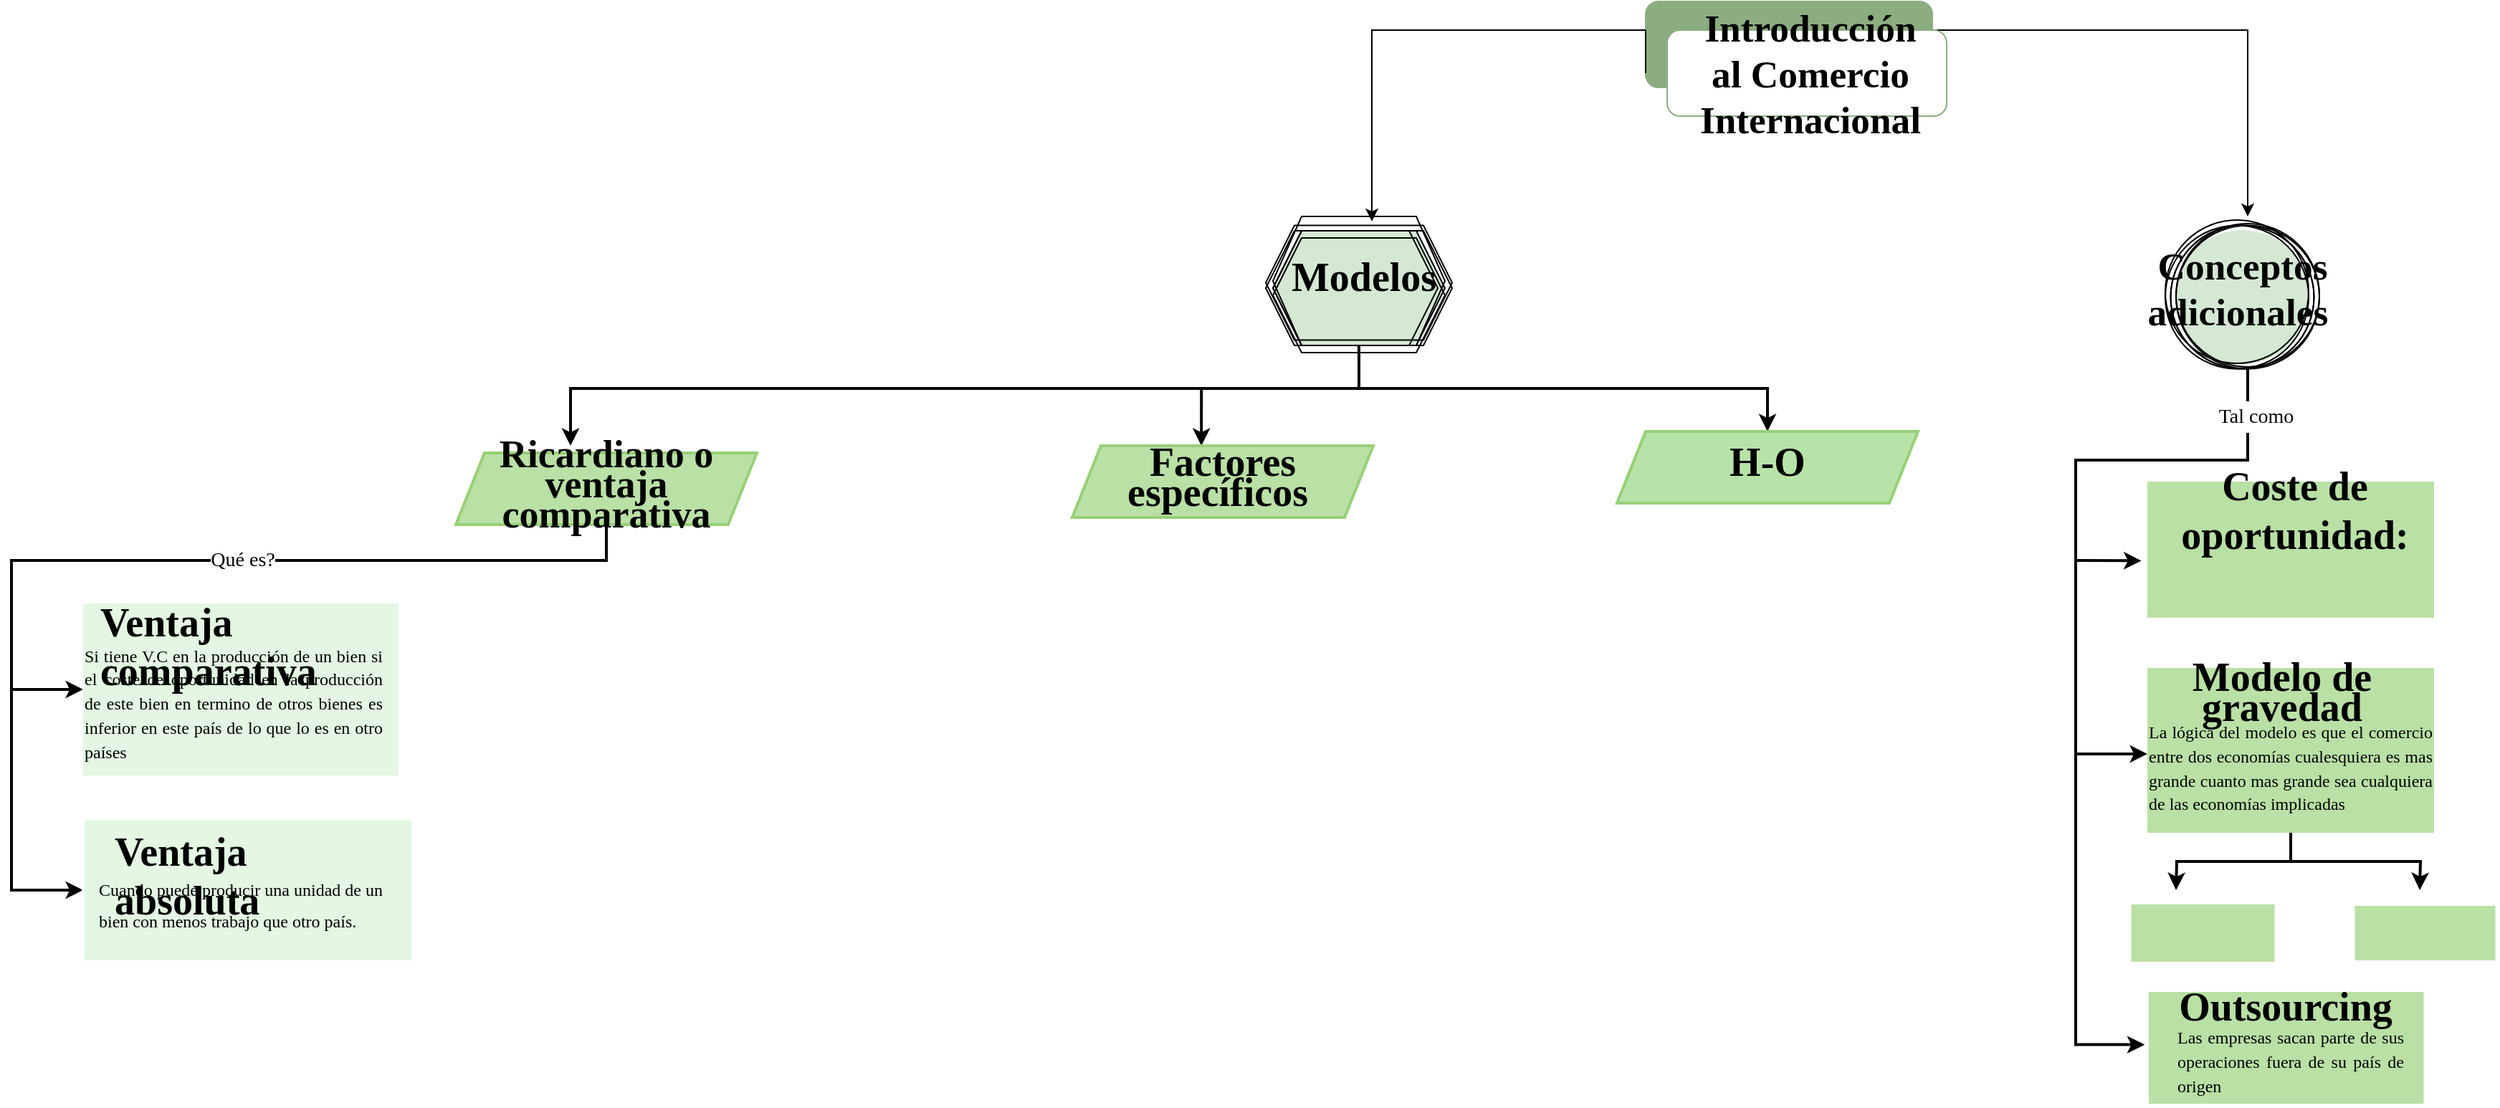 <mxfile version="13.7.5" type="github">
  <diagram id="CLQZxcMC5-kOAepzaijG" name="Page-1">
    <mxGraphModel dx="3137" dy="783" grid="1" gridSize="10" guides="1" tooltips="1" connect="1" arrows="1" fold="1" page="1" pageScale="1" pageWidth="827" pageHeight="1169" math="0" shadow="0">
      <root>
        <mxCell id="0" />
        <mxCell id="1" parent="0" />
        <mxCell id="q8S28wrqsm7eVF6ChEKj-1" value="" style="rounded=1;whiteSpace=wrap;html=1;fontColor=#ffffff;fillColor=#8CAD80;strokeColor=#8CAD80;" vertex="1" parent="1">
          <mxGeometry x="230" y="40" width="200" height="60" as="geometry" />
        </mxCell>
        <mxCell id="q8S28wrqsm7eVF6ChEKj-6" style="edgeStyle=orthogonalEdgeStyle;rounded=0;orthogonalLoop=1;jettySize=auto;html=1;exitX=1;exitY=0.5;exitDx=0;exitDy=0;fontFamily=Times New Roman;fontSize=14;" edge="1" parent="1" source="q8S28wrqsm7eVF6ChEKj-3">
          <mxGeometry relative="1" as="geometry">
            <mxPoint x="650" y="190" as="targetPoint" />
            <Array as="points">
              <mxPoint x="430" y="90" />
              <mxPoint x="430" y="60" />
              <mxPoint x="650" y="60" />
            </Array>
          </mxGeometry>
        </mxCell>
        <mxCell id="q8S28wrqsm7eVF6ChEKj-3" value="" style="rounded=1;whiteSpace=wrap;html=1;fontColor=#ffffff;fillColor=#FFFFFF;strokeColor=#8CAD80;" vertex="1" parent="1">
          <mxGeometry x="245" y="60" width="195" height="60" as="geometry" />
        </mxCell>
        <mxCell id="q8S28wrqsm7eVF6ChEKj-7" style="edgeStyle=orthogonalEdgeStyle;rounded=0;orthogonalLoop=1;jettySize=auto;html=1;fontFamily=Times New Roman;fontSize=14;entryX=0.575;entryY=-0.082;entryDx=0;entryDy=0;entryPerimeter=0;" edge="1" parent="1" target="q8S28wrqsm7eVF6ChEKj-13">
          <mxGeometry relative="1" as="geometry">
            <mxPoint x="60" y="190" as="targetPoint" />
            <mxPoint x="230" y="90" as="sourcePoint" />
            <Array as="points">
              <mxPoint x="230" y="60" />
              <mxPoint x="39" y="60" />
            </Array>
          </mxGeometry>
        </mxCell>
        <mxCell id="q8S28wrqsm7eVF6ChEKj-4" value="&lt;span style=&quot;font-family: &amp;#34;strawberry blossom&amp;#34; ; font-size: 26.667px ; font-weight: 700&quot;&gt;Introducción al Comercio Internacional&lt;/span&gt;" style="text;html=1;strokeColor=none;fillColor=none;align=center;verticalAlign=middle;whiteSpace=wrap;rounded=0;fontFamily=Times New Roman;fontSize=14;" vertex="1" parent="1">
          <mxGeometry x="260" y="80" width="170" height="20" as="geometry" />
        </mxCell>
        <mxCell id="q8S28wrqsm7eVF6ChEKj-13" value="" style="shape=hexagon;perimeter=hexagonPerimeter2;whiteSpace=wrap;html=1;fixedSize=1;fontFamily=Times New Roman;fontSize=14;fontColor=#ffffff;strokeColor=#D5E8D4;fillColor=#D5E8D4;" vertex="1" parent="1">
          <mxGeometry x="-30" y="200" width="120" height="80" as="geometry" />
        </mxCell>
        <mxCell id="q8S28wrqsm7eVF6ChEKj-17" value="" style="shape=hexagon;perimeter=hexagonPerimeter2;whiteSpace=wrap;html=1;fixedSize=1;fontFamily=Times New Roman;fontSize=14;fillColor=none;" vertex="1" parent="1">
          <mxGeometry x="-35" y="200" width="120" height="80" as="geometry" />
        </mxCell>
        <mxCell id="q8S28wrqsm7eVF6ChEKj-18" value="" style="shape=hexagon;perimeter=hexagonPerimeter2;whiteSpace=wrap;html=1;fixedSize=1;fontFamily=Times New Roman;fontSize=14;fillColor=none;" vertex="1" parent="1">
          <mxGeometry x="-30" y="200" width="120" height="80" as="geometry" />
        </mxCell>
        <mxCell id="q8S28wrqsm7eVF6ChEKj-19" value="" style="shape=hexagon;perimeter=hexagonPerimeter2;whiteSpace=wrap;html=1;fixedSize=1;fontFamily=Times New Roman;fontSize=14;fillColor=none;" vertex="1" parent="1">
          <mxGeometry x="-30" y="200" width="125" height="80" as="geometry" />
        </mxCell>
        <mxCell id="q8S28wrqsm7eVF6ChEKj-21" value="" style="shape=hexagon;perimeter=hexagonPerimeter2;whiteSpace=wrap;html=1;fixedSize=1;fontFamily=Times New Roman;fontSize=14;fillColor=none;" vertex="1" parent="1">
          <mxGeometry x="-35" y="196.25" width="130" height="80" as="geometry" />
        </mxCell>
        <mxCell id="q8S28wrqsm7eVF6ChEKj-22" value="" style="shape=hexagon;perimeter=hexagonPerimeter2;whiteSpace=wrap;html=1;fixedSize=1;fontFamily=Times New Roman;fontSize=14;fillColor=none;" vertex="1" parent="1">
          <mxGeometry x="-30" y="205" width="120" height="80" as="geometry" />
        </mxCell>
        <mxCell id="q8S28wrqsm7eVF6ChEKj-28" value="&lt;br style=&quot;font-size: 28px&quot;&gt;&lt;br style=&quot;font-size: 28px&quot;&gt;&lt;span style=&quot;font-size: 28px ; font-family: &amp;#34;strawberry blossom&amp;#34; ; font-weight: 700&quot;&gt;&amp;nbsp;Modelos&lt;/span&gt;" style="text;html=1;fillColor=none;align=center;verticalAlign=middle;whiteSpace=wrap;rounded=0;fontFamily=Times New Roman;fontSize=14;" vertex="1" parent="1">
          <mxGeometry x="-15" y="200" width="90" height="30" as="geometry" />
        </mxCell>
        <mxCell id="q8S28wrqsm7eVF6ChEKj-31" value="" style="ellipse;whiteSpace=wrap;html=1;aspect=fixed;fontFamily=Times New Roman;fontSize=14;fillColor=#D5E8D4;strokeColor=#D5E8D4;" vertex="1" parent="1">
          <mxGeometry x="600" y="200" width="92.5" height="92.5" as="geometry" />
        </mxCell>
        <mxCell id="q8S28wrqsm7eVF6ChEKj-40" value="" style="ellipse;whiteSpace=wrap;html=1;aspect=fixed;fillColor=none;fontFamily=Times New Roman;fontSize=14;" vertex="1" parent="1">
          <mxGeometry x="592.5" y="192.5" width="100" height="100" as="geometry" />
        </mxCell>
        <mxCell id="q8S28wrqsm7eVF6ChEKj-41" value="&lt;span style=&quot;font-family: &amp;#34;strawberry blossom&amp;#34; ; font-size: 26.667px ; font-weight: 700&quot;&gt;Conceptos adicionales&amp;nbsp;&lt;/span&gt;" style="text;html=1;strokeColor=none;fillColor=none;align=center;verticalAlign=middle;whiteSpace=wrap;rounded=0;fontFamily=Times New Roman;fontSize=14;" vertex="1" parent="1">
          <mxGeometry x="568.75" y="215" width="155" height="50" as="geometry" />
        </mxCell>
        <mxCell id="q8S28wrqsm7eVF6ChEKj-42" value="" style="ellipse;whiteSpace=wrap;html=1;aspect=fixed;fillColor=none;fontFamily=Times New Roman;fontSize=14;" vertex="1" parent="1">
          <mxGeometry x="600" y="196.25" width="100" height="100" as="geometry" />
        </mxCell>
        <mxCell id="q8S28wrqsm7eVF6ChEKj-43" value="" style="ellipse;whiteSpace=wrap;html=1;aspect=fixed;fillColor=none;fontFamily=Times New Roman;fontSize=14;" vertex="1" parent="1">
          <mxGeometry x="596.25" y="196.25" width="100" height="100" as="geometry" />
        </mxCell>
        <mxCell id="q8S28wrqsm7eVF6ChEKj-44" value="" style="ellipse;whiteSpace=wrap;html=1;aspect=fixed;fillColor=none;fontFamily=Times New Roman;fontSize=14;" vertex="1" parent="1">
          <mxGeometry x="592.5" y="196.25" width="100" height="100" as="geometry" />
        </mxCell>
        <mxCell id="q8S28wrqsm7eVF6ChEKj-45" value="" style="ellipse;whiteSpace=wrap;html=1;aspect=fixed;fillColor=none;fontFamily=Times New Roman;fontSize=14;" vertex="1" parent="1">
          <mxGeometry x="596.25" y="196.25" width="100" height="100" as="geometry" />
        </mxCell>
        <mxCell id="q8S28wrqsm7eVF6ChEKj-87" style="rounded=0;orthogonalLoop=1;jettySize=auto;html=1;exitX=0.5;exitY=1;exitDx=0;exitDy=0;strokeWidth=2;fontFamily=Times New Roman;fontSize=14;edgeStyle=orthogonalEdgeStyle;entryX=0.015;entryY=1.26;entryDx=0;entryDy=0;entryPerimeter=0;" edge="1" parent="1" source="q8S28wrqsm7eVF6ChEKj-46" target="q8S28wrqsm7eVF6ChEKj-99">
          <mxGeometry relative="1" as="geometry">
            <mxPoint x="550" y="770" as="targetPoint" />
            <Array as="points">
              <mxPoint x="650" y="360" />
              <mxPoint x="530" y="360" />
              <mxPoint x="530" y="768" />
            </Array>
          </mxGeometry>
        </mxCell>
        <mxCell id="q8S28wrqsm7eVF6ChEKj-46" value="" style="ellipse;whiteSpace=wrap;html=1;aspect=fixed;fillColor=none;fontFamily=Times New Roman;fontSize=14;" vertex="1" parent="1">
          <mxGeometry x="600" y="195" width="100" height="100" as="geometry" />
        </mxCell>
        <mxCell id="q8S28wrqsm7eVF6ChEKj-61" style="edgeStyle=orthogonalEdgeStyle;rounded=0;orthogonalLoop=1;jettySize=auto;html=1;exitX=0.5;exitY=1;exitDx=0;exitDy=0;fontFamily=Times New Roman;fontSize=14;strokeWidth=2;entryX=0.429;entryY=0;entryDx=0;entryDy=0;entryPerimeter=0;" edge="1" parent="1" source="q8S28wrqsm7eVF6ChEKj-50" target="q8S28wrqsm7eVF6ChEKj-58">
          <mxGeometry relative="1" as="geometry">
            <mxPoint x="-80" y="338" as="targetPoint" />
            <Array as="points">
              <mxPoint x="30" y="310" />
              <mxPoint x="-80" y="310" />
            </Array>
          </mxGeometry>
        </mxCell>
        <mxCell id="q8S28wrqsm7eVF6ChEKj-63" style="edgeStyle=orthogonalEdgeStyle;rounded=0;orthogonalLoop=1;jettySize=auto;html=1;exitX=0.5;exitY=1;exitDx=0;exitDy=0;entryX=0.5;entryY=0;entryDx=0;entryDy=0;fontFamily=Times New Roman;fontSize=14;strokeWidth=2;" edge="1" parent="1" source="q8S28wrqsm7eVF6ChEKj-50" target="q8S28wrqsm7eVF6ChEKj-59">
          <mxGeometry relative="1" as="geometry" />
        </mxCell>
        <mxCell id="q8S28wrqsm7eVF6ChEKj-64" style="edgeStyle=orthogonalEdgeStyle;rounded=0;orthogonalLoop=1;jettySize=auto;html=1;exitX=0.5;exitY=1;exitDx=0;exitDy=0;strokeWidth=2;fontFamily=Times New Roman;fontSize=14;" edge="1" parent="1" source="q8S28wrqsm7eVF6ChEKj-50">
          <mxGeometry relative="1" as="geometry">
            <mxPoint x="-520" y="350" as="targetPoint" />
            <Array as="points">
              <mxPoint x="30" y="310" />
              <mxPoint x="-520" y="310" />
            </Array>
          </mxGeometry>
        </mxCell>
        <mxCell id="q8S28wrqsm7eVF6ChEKj-50" value="" style="shape=hexagon;perimeter=hexagonPerimeter2;whiteSpace=wrap;html=1;fixedSize=1;fontFamily=Times New Roman;fontSize=14;fillColor=none;" vertex="1" parent="1">
          <mxGeometry x="-30" y="190" width="120" height="90" as="geometry" />
        </mxCell>
        <mxCell id="q8S28wrqsm7eVF6ChEKj-57" value="" style="shape=parallelogram;perimeter=parallelogramPerimeter;whiteSpace=wrap;html=1;fixedSize=1;fontFamily=Times New Roman;fontSize=14;strokeWidth=2;fillColor=#B9E0A5;strokeColor=#97D077;" vertex="1" parent="1">
          <mxGeometry x="-600" y="355" width="210" height="50" as="geometry" />
        </mxCell>
        <mxCell id="q8S28wrqsm7eVF6ChEKj-58" value="" style="shape=parallelogram;perimeter=parallelogramPerimeter;whiteSpace=wrap;html=1;fixedSize=1;fontFamily=Times New Roman;fontSize=14;strokeWidth=2;strokeColor=#97D077;fillColor=#B9E0A5;" vertex="1" parent="1">
          <mxGeometry x="-170" y="350" width="210" height="50" as="geometry" />
        </mxCell>
        <mxCell id="q8S28wrqsm7eVF6ChEKj-59" value="" style="shape=parallelogram;perimeter=parallelogramPerimeter;whiteSpace=wrap;html=1;fixedSize=1;fontFamily=Times New Roman;fontSize=14;strokeWidth=2;fillColor=#B8E3A8;strokeColor=#97D077;" vertex="1" parent="1">
          <mxGeometry x="210" y="340" width="210" height="50" as="geometry" />
        </mxCell>
        <mxCell id="q8S28wrqsm7eVF6ChEKj-105" style="edgeStyle=orthogonalEdgeStyle;rounded=0;orthogonalLoop=1;jettySize=auto;html=1;exitX=0.5;exitY=1;exitDx=0;exitDy=0;strokeWidth=2;fontFamily=Times New Roman;fontSize=14;" edge="1" parent="1" source="q8S28wrqsm7eVF6ChEKj-65">
          <mxGeometry relative="1" as="geometry">
            <mxPoint x="-860" y="660" as="targetPoint" />
            <Array as="points">
              <mxPoint x="-495" y="430" />
              <mxPoint x="-910" y="430" />
              <mxPoint x="-910" y="660" />
              <mxPoint x="-860" y="660" />
            </Array>
          </mxGeometry>
        </mxCell>
        <mxCell id="q8S28wrqsm7eVF6ChEKj-106" value="Qué es?" style="edgeLabel;html=1;align=center;verticalAlign=middle;resizable=0;points=[];fontSize=14;fontFamily=Times New Roman;labelBackgroundColor=#ffffff;" vertex="1" connectable="0" parent="q8S28wrqsm7eVF6ChEKj-105">
          <mxGeometry x="0.081" relative="1" as="geometry">
            <mxPoint x="109.35" as="offset" />
          </mxGeometry>
        </mxCell>
        <mxCell id="q8S28wrqsm7eVF6ChEKj-65" value="&lt;p class=&quot;MsoNormal&quot;&gt;&lt;span lang=&quot;ES-MX&quot; style=&quot;line-height: 107% ; font-family: &amp;#34;strawberry blossom&amp;#34;&quot;&gt;&lt;font style=&quot;font-size: 27px&quot;&gt;&lt;b&gt;Ricardiano o ventaja comparativa&lt;/b&gt;&lt;/font&gt;&lt;/span&gt;&lt;/p&gt;" style="text;html=1;strokeColor=none;fillColor=none;align=center;verticalAlign=middle;whiteSpace=wrap;rounded=0;fontFamily=Times New Roman;fontSize=14;" vertex="1" parent="1">
          <mxGeometry x="-605" y="355" width="220" height="50" as="geometry" />
        </mxCell>
        <mxCell id="q8S28wrqsm7eVF6ChEKj-66" value="&lt;p class=&quot;MsoNormal&quot;&gt;&lt;span lang=&quot;ES-MX&quot; style=&quot;line-height: 107% ; font-family: &amp;#34;strawberry blossom&amp;#34;&quot;&gt;&lt;font style=&quot;font-size: 28px&quot;&gt;&lt;b&gt;Factores específicos&amp;nbsp;&lt;/b&gt;&lt;/font&gt;&lt;/span&gt;&lt;/p&gt;" style="text;html=1;strokeColor=none;fillColor=none;align=center;verticalAlign=middle;whiteSpace=wrap;rounded=0;fontFamily=Times New Roman;fontSize=14;" vertex="1" parent="1">
          <mxGeometry x="-140" y="360" width="150" height="30" as="geometry" />
        </mxCell>
        <mxCell id="q8S28wrqsm7eVF6ChEKj-70" value="&lt;p class=&quot;MsoNormal&quot;&gt;&lt;span lang=&quot;ES-MX&quot; style=&quot;line-height: 107% ; font-family: &amp;#34;strawberry blossom&amp;#34;&quot;&gt;&lt;font style=&quot;font-size: 28px&quot;&gt;&lt;b&gt;H-O&lt;/b&gt;&lt;/font&gt;&lt;/span&gt;&lt;/p&gt;" style="text;html=1;strokeColor=none;fillColor=none;align=center;verticalAlign=middle;whiteSpace=wrap;rounded=0;fontFamily=Times New Roman;fontSize=14;" vertex="1" parent="1">
          <mxGeometry x="270" y="355" width="90" height="20" as="geometry" />
        </mxCell>
        <mxCell id="q8S28wrqsm7eVF6ChEKj-74" value="" style="rounded=0;whiteSpace=wrap;html=1;strokeWidth=2;fontFamily=Times New Roman;fontSize=14;strokeColor=#FFFFFF;" vertex="1" parent="1">
          <mxGeometry x="620" y="320" width="70" height="20" as="geometry" />
        </mxCell>
        <mxCell id="q8S28wrqsm7eVF6ChEKj-75" value="Tal como" style="text;html=1;strokeColor=none;fillColor=none;align=center;verticalAlign=middle;whiteSpace=wrap;rounded=0;fontFamily=Times New Roman;fontSize=14;" vertex="1" parent="1">
          <mxGeometry x="616.25" y="320" width="80" height="20" as="geometry" />
        </mxCell>
        <mxCell id="q8S28wrqsm7eVF6ChEKj-76" value="" style="rounded=0;whiteSpace=wrap;html=1;strokeWidth=2;fillColor=#B9E0A5;fontFamily=Times New Roman;fontSize=14;strokeColor=none;" vertex="1" parent="1">
          <mxGeometry x="580" y="375" width="200" height="95" as="geometry" />
        </mxCell>
        <mxCell id="q8S28wrqsm7eVF6ChEKj-77" value="&lt;div style=&quot;text-align: center&quot;&gt;&lt;font face=&quot;strawberry blossom&quot;&gt;&lt;span style=&quot;font-size: 28px&quot;&gt;&lt;b&gt;Coste de oportunidad:&lt;/b&gt;&lt;/span&gt;&lt;/font&gt;&lt;/div&gt;" style="text;html=1;strokeColor=none;fillColor=none;align=center;verticalAlign=middle;whiteSpace=wrap;rounded=0;fontFamily=Times New Roman;fontSize=14;" vertex="1" parent="1">
          <mxGeometry x="596.25" y="380" width="173.75" height="30" as="geometry" />
        </mxCell>
        <mxCell id="q8S28wrqsm7eVF6ChEKj-94" style="edgeStyle=orthogonalEdgeStyle;rounded=0;orthogonalLoop=1;jettySize=auto;html=1;exitX=0.5;exitY=1;exitDx=0;exitDy=0;strokeWidth=2;fontFamily=Times New Roman;fontSize=14;" edge="1" parent="1" source="q8S28wrqsm7eVF6ChEKj-84">
          <mxGeometry relative="1" as="geometry">
            <mxPoint x="600" y="660" as="targetPoint" />
          </mxGeometry>
        </mxCell>
        <mxCell id="q8S28wrqsm7eVF6ChEKj-95" style="edgeStyle=orthogonalEdgeStyle;rounded=0;orthogonalLoop=1;jettySize=auto;html=1;exitX=0.5;exitY=1;exitDx=0;exitDy=0;strokeWidth=2;fontFamily=Times New Roman;fontSize=14;" edge="1" parent="1" source="q8S28wrqsm7eVF6ChEKj-84">
          <mxGeometry relative="1" as="geometry">
            <mxPoint x="770" y="660" as="targetPoint" />
          </mxGeometry>
        </mxCell>
        <mxCell id="q8S28wrqsm7eVF6ChEKj-84" value="" style="rounded=0;whiteSpace=wrap;html=1;strokeWidth=2;fillColor=#B9E0A5;fontFamily=Times New Roman;fontSize=14;strokeColor=none;" vertex="1" parent="1">
          <mxGeometry x="580" y="505" width="200" height="115" as="geometry" />
        </mxCell>
        <mxCell id="q8S28wrqsm7eVF6ChEKj-85" value="&lt;p class=&quot;MsoNormal&quot;&gt;&lt;span lang=&quot;ES-MX&quot; style=&quot;line-height: 107% ; font-family: &amp;#34;strawberry blossom&amp;#34;&quot;&gt;&lt;font style=&quot;font-size: 28px&quot;&gt;&lt;b&gt;Modelo de gravedad&lt;/b&gt;&lt;/font&gt;&lt;/span&gt;&lt;/p&gt;" style="text;html=1;strokeColor=none;fillColor=none;align=center;verticalAlign=middle;whiteSpace=wrap;rounded=0;fontFamily=Times New Roman;fontSize=14;" vertex="1" parent="1">
          <mxGeometry x="568.75" y="510" width="210" height="30" as="geometry" />
        </mxCell>
        <mxCell id="q8S28wrqsm7eVF6ChEKj-86" value="&lt;div style=&quot;text-align: justify&quot;&gt;&lt;span&gt;&lt;font style=&quot;font-size: 12px&quot;&gt;La lógica del modelo es que el comercio entre dos economías cualesquiera es mas grande cuanto mas grande sea cualquiera de las economías implicadas&lt;/font&gt;&lt;/span&gt;&lt;/div&gt;" style="text;html=1;strokeColor=none;fillColor=none;align=center;verticalAlign=middle;whiteSpace=wrap;rounded=0;fontFamily=Times New Roman;fontSize=14;" vertex="1" parent="1">
          <mxGeometry x="580" y="565" width="200" height="20" as="geometry" />
        </mxCell>
        <mxCell id="q8S28wrqsm7eVF6ChEKj-90" value="" style="endArrow=classic;html=1;strokeWidth=2;fontFamily=Times New Roman;fontSize=14;entryX=-0.021;entryY=0.581;entryDx=0;entryDy=0;entryPerimeter=0;" edge="1" parent="1" target="q8S28wrqsm7eVF6ChEKj-76">
          <mxGeometry width="50" height="50" relative="1" as="geometry">
            <mxPoint x="530" y="430" as="sourcePoint" />
            <mxPoint x="590" y="410" as="targetPoint" />
          </mxGeometry>
        </mxCell>
        <mxCell id="q8S28wrqsm7eVF6ChEKj-96" value="" style="rounded=0;whiteSpace=wrap;html=1;strokeWidth=2;fillColor=#B9E0A5;fontFamily=Times New Roman;fontSize=14;strokeColor=none;" vertex="1" parent="1">
          <mxGeometry x="568.75" y="670" width="100" height="40" as="geometry" />
        </mxCell>
        <mxCell id="q8S28wrqsm7eVF6ChEKj-97" value="" style="rounded=0;whiteSpace=wrap;html=1;strokeColor=#FFFFFF;strokeWidth=2;fillColor=#B9E0A5;fontFamily=Times New Roman;fontSize=14;" vertex="1" parent="1">
          <mxGeometry x="723.75" y="670" width="100" height="40" as="geometry" />
        </mxCell>
        <mxCell id="q8S28wrqsm7eVF6ChEKj-98" value="" style="rounded=0;whiteSpace=wrap;html=1;strokeColor=#FFFFFF;strokeWidth=2;fillColor=#B9E0A5;fontFamily=Times New Roman;fontSize=14;" vertex="1" parent="1">
          <mxGeometry x="580" y="730" width="193.75" height="80" as="geometry" />
        </mxCell>
        <mxCell id="q8S28wrqsm7eVF6ChEKj-99" value="&lt;p class=&quot;MsoNormal&quot;&gt;&lt;span lang=&quot;ES-MX&quot; style=&quot;line-height: 107% ; font-family: &amp;#34;strawberry blossom&amp;#34;&quot;&gt;&lt;font style=&quot;font-size: 28px&quot;&gt;&lt;b&gt;Outsourcing&amp;nbsp;&lt;/b&gt;&lt;/font&gt;&lt;/span&gt;&lt;/p&gt;" style="text;html=1;strokeColor=none;fillColor=none;align=center;verticalAlign=middle;whiteSpace=wrap;rounded=0;fontFamily=Times New Roman;fontSize=14;" vertex="1" parent="1">
          <mxGeometry x="575" y="730" width="210" height="30" as="geometry" />
        </mxCell>
        <mxCell id="q8S28wrqsm7eVF6ChEKj-101" value="" style="endArrow=classic;html=1;strokeWidth=2;fontFamily=Times New Roman;fontSize=14;" edge="1" parent="1">
          <mxGeometry width="50" height="50" relative="1" as="geometry">
            <mxPoint x="530" y="565" as="sourcePoint" />
            <mxPoint x="580" y="565" as="targetPoint" />
          </mxGeometry>
        </mxCell>
        <mxCell id="q8S28wrqsm7eVF6ChEKj-102" value="&lt;div style=&quot;text-align: justify&quot;&gt;&lt;span&gt;&lt;font style=&quot;font-size: 12px&quot;&gt;Las empresas sacan parte de sus operaciones fuera de su país de origen&lt;/font&gt;&lt;/span&gt;&lt;/div&gt;" style="text;html=1;strokeColor=none;fillColor=none;align=center;verticalAlign=middle;whiteSpace=wrap;rounded=0;fontFamily=Times New Roman;fontSize=14;" vertex="1" parent="1">
          <mxGeometry x="600" y="770" width="160" height="20" as="geometry" />
        </mxCell>
        <mxCell id="q8S28wrqsm7eVF6ChEKj-107" value="" style="rounded=0;whiteSpace=wrap;html=1;strokeWidth=2;fontFamily=Times New Roman;fontSize=14;fillColor=#E3F7E2;strokeColor=none;" vertex="1" parent="1">
          <mxGeometry x="-860" y="460" width="220" height="120" as="geometry" />
        </mxCell>
        <mxCell id="q8S28wrqsm7eVF6ChEKj-108" value="&lt;div style=&quot;text-align: justify&quot;&gt;&lt;span style=&quot;font-size: 12px&quot;&gt;Si tiene V.C en la producción&amp;nbsp;de un bien si el coste de oportunidad en la producción de este bien en termino de otros bienes es inferior en este país&amp;nbsp;de lo que lo es en otro países&lt;/span&gt;&lt;/div&gt;" style="text;html=1;strokeColor=none;fillColor=none;align=center;verticalAlign=middle;whiteSpace=wrap;rounded=0;fontFamily=Times New Roman;fontSize=14;" vertex="1" parent="1">
          <mxGeometry x="-860" y="520" width="210" height="20" as="geometry" />
        </mxCell>
        <mxCell id="q8S28wrqsm7eVF6ChEKj-109" value="&lt;b style=&quot;color: rgb(0 , 0 , 0) ; font-family: &amp;#34;strawberry blossom&amp;#34; ; font-size: 28px ; font-style: normal ; letter-spacing: normal ; text-align: center ; text-indent: 0px ; text-transform: none ; word-spacing: 0px&quot;&gt;Ventaja comparativa&lt;br&gt;&lt;br&gt;&lt;/b&gt;" style="text;whiteSpace=wrap;html=1;fontSize=14;fontFamily=Times New Roman;" vertex="1" parent="1">
          <mxGeometry x="-850" y="450" width="170" height="30" as="geometry" />
        </mxCell>
        <mxCell id="q8S28wrqsm7eVF6ChEKj-111" value="" style="endArrow=classic;html=1;strokeWidth=2;fontFamily=Times New Roman;fontSize=14;entryX=0;entryY=0;entryDx=0;entryDy=0;" edge="1" parent="1" target="q8S28wrqsm7eVF6ChEKj-108">
          <mxGeometry width="50" height="50" relative="1" as="geometry">
            <mxPoint x="-910" y="520" as="sourcePoint" />
            <mxPoint x="-860" y="470" as="targetPoint" />
          </mxGeometry>
        </mxCell>
        <mxCell id="q8S28wrqsm7eVF6ChEKj-112" value="" style="rounded=0;whiteSpace=wrap;html=1;strokeWidth=2;fillColor=#E3F7E2;fontFamily=Times New Roman;fontSize=14;strokeColor=#FFFFFF;" vertex="1" parent="1">
          <mxGeometry x="-860" y="610" width="230" height="100" as="geometry" />
        </mxCell>
        <mxCell id="q8S28wrqsm7eVF6ChEKj-113" value="&lt;b style=&quot;color: rgb(0 , 0 , 0) ; font-family: &amp;#34;strawberry blossom&amp;#34; ; font-size: 28px ; font-style: normal ; letter-spacing: normal ; text-align: center ; text-indent: 0px ; text-transform: none ; word-spacing: 0px&quot;&gt;Ventaja absoluta&lt;br&gt;&lt;br&gt;&lt;/b&gt;" style="text;whiteSpace=wrap;html=1;fontSize=14;fontFamily=Times New Roman;" vertex="1" parent="1">
          <mxGeometry x="-840" y="610" width="170" height="30" as="geometry" />
        </mxCell>
        <mxCell id="q8S28wrqsm7eVF6ChEKj-114" value="&lt;p class=&quot;MsoNormal&quot; style=&quot;text-align: justify ; line-height: 150% ; page-break-after: avoid&quot;&gt;&lt;span lang=&quot;ES-TRAD&quot;&gt;&lt;font style=&quot;font-size: 12px&quot;&gt;Cuando puede producir una unidad de un bien con menos trabajo que otro país.&lt;/font&gt;&lt;/span&gt;&lt;/p&gt;" style="text;html=1;strokeColor=none;fillColor=none;align=center;verticalAlign=middle;whiteSpace=wrap;rounded=0;fontFamily=Times New Roman;fontSize=14;" vertex="1" parent="1">
          <mxGeometry x="-850" y="660" width="200" height="20" as="geometry" />
        </mxCell>
      </root>
    </mxGraphModel>
  </diagram>
</mxfile>
